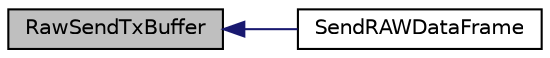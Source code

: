 digraph "RawSendTxBuffer"
{
  edge [fontname="Helvetica",fontsize="10",labelfontname="Helvetica",labelfontsize="10"];
  node [fontname="Helvetica",fontsize="10",shape=record];
  rankdir="LR";
  Node1 [label="RawSendTxBuffer",height=0.2,width=0.4,color="black", fillcolor="grey75", style="filled", fontcolor="black"];
  Node1 -> Node2 [dir="back",color="midnightblue",fontsize="10",style="solid",fontname="Helvetica"];
  Node2 [label="SendRAWDataFrame",height=0.2,width=0.4,color="black", fillcolor="white", style="filled",URL="$_w_f_driver_raw_8c.html#ab3fe180f412b7b947ea503780d308724"];
}
